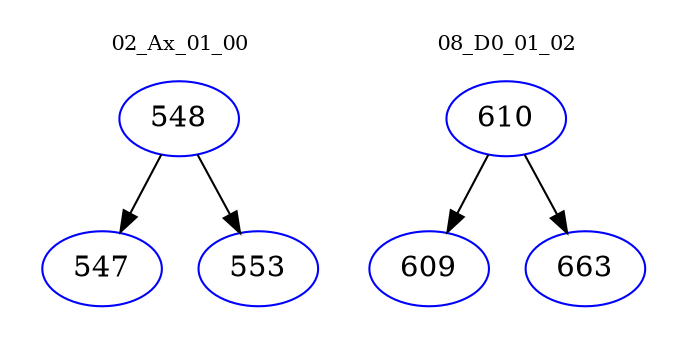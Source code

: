 digraph{
subgraph cluster_0 {
color = white
label = "02_Ax_01_00";
fontsize=10;
T0_548 [label="548", color="blue"]
T0_548 -> T0_547 [color="black"]
T0_547 [label="547", color="blue"]
T0_548 -> T0_553 [color="black"]
T0_553 [label="553", color="blue"]
}
subgraph cluster_1 {
color = white
label = "08_D0_01_02";
fontsize=10;
T1_610 [label="610", color="blue"]
T1_610 -> T1_609 [color="black"]
T1_609 [label="609", color="blue"]
T1_610 -> T1_663 [color="black"]
T1_663 [label="663", color="blue"]
}
}
